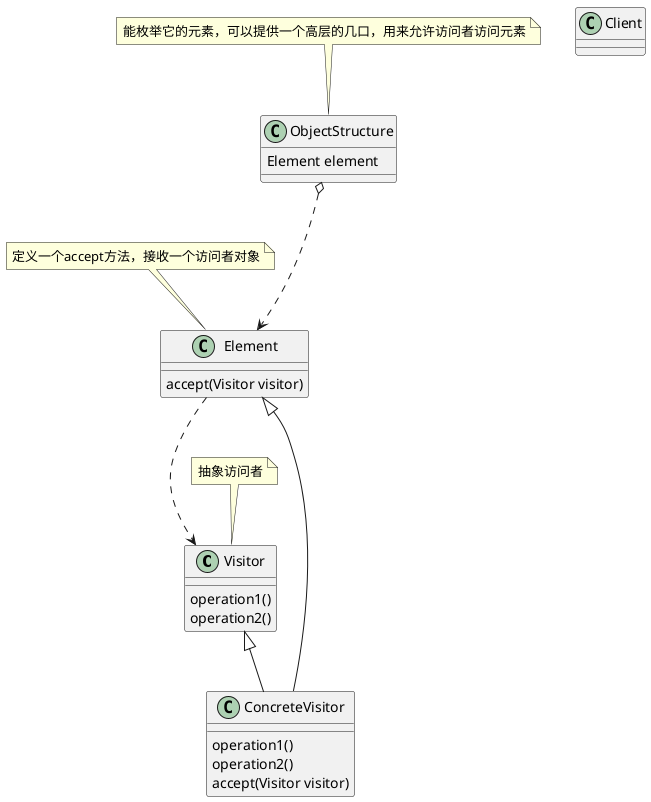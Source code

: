 @startuml
'https://plantuml.com/class-diagram

class Visitor{
    operation1()
    operation2()
}

note top of Visitor
    抽象访问者
end note

class ConcreteVisitor extends Visitor{
    operation1()
    operation2()
}

class Element{
    accept(Visitor visitor)
}

note top of Element
    定义一个accept方法，接收一个访问者对象
end note

class ConcreteVisitor extends Element{
    accept(Visitor visitor)
}

class ObjectStructure{
    Element element
}

note top of ObjectStructure
    能枚举它的元素，可以提供一个高层的几口，用来允许访问者访问元素
end note

class Client{
}

Element ...>Visitor
ObjectStructure o...>Element

@enduml